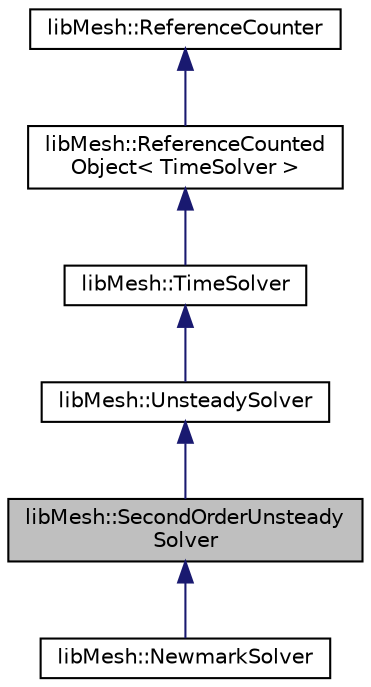 digraph "libMesh::SecondOrderUnsteadySolver"
{
  edge [fontname="Helvetica",fontsize="10",labelfontname="Helvetica",labelfontsize="10"];
  node [fontname="Helvetica",fontsize="10",shape=record];
  Node0 [label="libMesh::SecondOrderUnsteady\lSolver",height=0.2,width=0.4,color="black", fillcolor="grey75", style="filled", fontcolor="black"];
  Node1 -> Node0 [dir="back",color="midnightblue",fontsize="10",style="solid",fontname="Helvetica"];
  Node1 [label="libMesh::UnsteadySolver",height=0.2,width=0.4,color="black", fillcolor="white", style="filled",URL="$classlibMesh_1_1UnsteadySolver.html"];
  Node2 -> Node1 [dir="back",color="midnightblue",fontsize="10",style="solid",fontname="Helvetica"];
  Node2 [label="libMesh::TimeSolver",height=0.2,width=0.4,color="black", fillcolor="white", style="filled",URL="$classlibMesh_1_1TimeSolver.html"];
  Node3 -> Node2 [dir="back",color="midnightblue",fontsize="10",style="solid",fontname="Helvetica"];
  Node3 [label="libMesh::ReferenceCounted\lObject\< TimeSolver \>",height=0.2,width=0.4,color="black", fillcolor="white", style="filled",URL="$classlibMesh_1_1ReferenceCountedObject.html"];
  Node4 -> Node3 [dir="back",color="midnightblue",fontsize="10",style="solid",fontname="Helvetica"];
  Node4 [label="libMesh::ReferenceCounter",height=0.2,width=0.4,color="black", fillcolor="white", style="filled",URL="$classlibMesh_1_1ReferenceCounter.html",tooltip="Common base for all objects whose creations/destructions are counted. "];
  Node0 -> Node5 [dir="back",color="midnightblue",fontsize="10",style="solid",fontname="Helvetica"];
  Node5 [label="libMesh::NewmarkSolver",height=0.2,width=0.4,color="black", fillcolor="white", style="filled",URL="$classlibMesh_1_1NewmarkSolver.html"];
}

